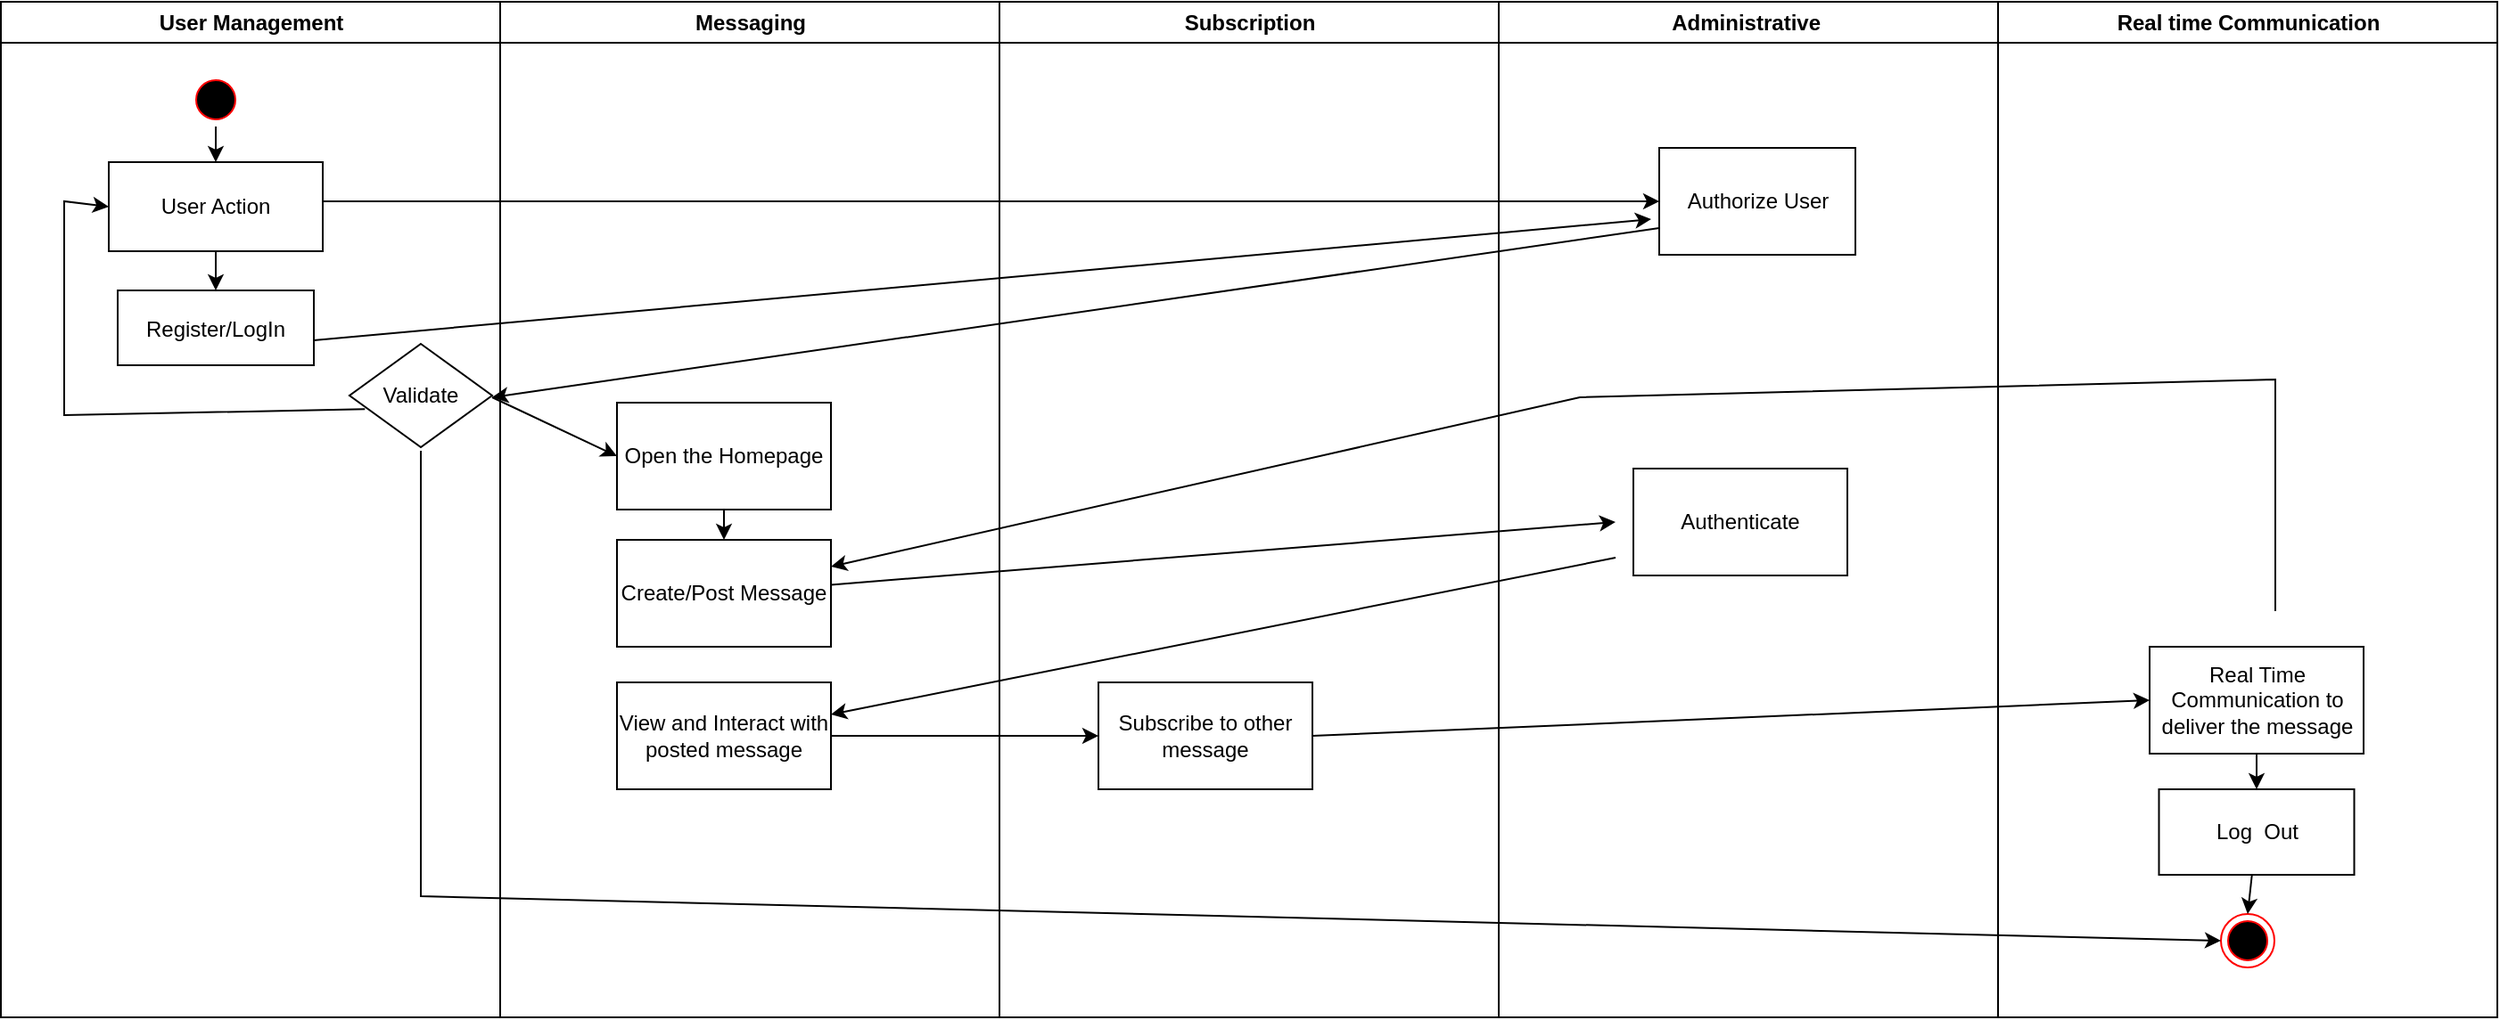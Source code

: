 <mxfile version="22.0.8" type="github">
  <diagram name="Page-1" id="e7e014a7-5840-1c2e-5031-d8a46d1fe8dd">
    <mxGraphModel dx="2218" dy="1005" grid="1" gridSize="10" guides="1" tooltips="1" connect="1" arrows="1" fold="1" page="1" pageScale="1" pageWidth="1169" pageHeight="826" background="none" math="0" shadow="0">
      <root>
        <mxCell id="0" />
        <mxCell id="1" parent="0" />
        <mxCell id="2" value="User Management" style="swimlane;whiteSpace=wrap;startSize=23;" parent="1" vertex="1">
          <mxGeometry x="164.5" y="128" width="280" height="570" as="geometry" />
        </mxCell>
        <mxCell id="5" value="" style="ellipse;shape=startState;fillColor=#000000;strokeColor=#ff0000;" parent="2" vertex="1">
          <mxGeometry x="105.5" y="40" width="30" height="30" as="geometry" />
        </mxCell>
        <mxCell id="6" value="" style="edgeStyle=elbowEdgeStyle;elbow=horizontal;verticalAlign=bottom;endArrow=open;endSize=8;strokeColor=#FF0000;endFill=1;rounded=0" parent="2" source="a03K_F9oIWUsOxtd3oDN-53" edge="1">
          <mxGeometry x="100" y="40" as="geometry">
            <mxPoint x="115.5" y="110" as="targetPoint" />
          </mxGeometry>
        </mxCell>
        <mxCell id="8" value="Register/LogIn" style="" parent="2" vertex="1">
          <mxGeometry x="65.5" y="162" width="110" height="42" as="geometry" />
        </mxCell>
        <mxCell id="a03K_F9oIWUsOxtd3oDN-77" style="edgeStyle=orthogonalEdgeStyle;rounded=0;orthogonalLoop=1;jettySize=auto;html=1;exitX=0.5;exitY=1;exitDx=0;exitDy=0;entryX=0.5;entryY=0;entryDx=0;entryDy=0;" edge="1" parent="2" source="a03K_F9oIWUsOxtd3oDN-53" target="8">
          <mxGeometry relative="1" as="geometry" />
        </mxCell>
        <mxCell id="a03K_F9oIWUsOxtd3oDN-53" value="User Action" style="rounded=0;whiteSpace=wrap;html=1;" vertex="1" parent="2">
          <mxGeometry x="60.5" y="90" width="120" height="50" as="geometry" />
        </mxCell>
        <mxCell id="a03K_F9oIWUsOxtd3oDN-64" value="Validate" style="rhombus;whiteSpace=wrap;html=1;" vertex="1" parent="2">
          <mxGeometry x="195.5" y="192" width="80" height="58" as="geometry" />
        </mxCell>
        <mxCell id="a03K_F9oIWUsOxtd3oDN-67" value="" style="endArrow=classic;html=1;rounded=0;" edge="1" parent="2">
          <mxGeometry width="50" height="50" relative="1" as="geometry">
            <mxPoint x="175.5" y="190" as="sourcePoint" />
            <mxPoint x="925.5" y="122" as="targetPoint" />
          </mxGeometry>
        </mxCell>
        <mxCell id="a03K_F9oIWUsOxtd3oDN-79" value="" style="endArrow=classic;html=1;rounded=0;exitX=0.5;exitY=1;exitDx=0;exitDy=0;" edge="1" parent="2" source="5" target="a03K_F9oIWUsOxtd3oDN-53">
          <mxGeometry width="50" height="50" relative="1" as="geometry">
            <mxPoint x="205.5" y="242" as="sourcePoint" />
            <mxPoint x="255.5" y="192" as="targetPoint" />
          </mxGeometry>
        </mxCell>
        <mxCell id="a03K_F9oIWUsOxtd3oDN-96" value="" style="endArrow=classic;html=1;rounded=0;exitX=0.108;exitY=0.632;exitDx=0;exitDy=0;exitPerimeter=0;" edge="1" parent="2" source="a03K_F9oIWUsOxtd3oDN-64">
          <mxGeometry width="50" height="50" relative="1" as="geometry">
            <mxPoint x="825.5" y="482" as="sourcePoint" />
            <mxPoint x="60.5" y="115" as="targetPoint" />
            <Array as="points">
              <mxPoint x="35.5" y="232" />
              <mxPoint x="35.5" y="112" />
            </Array>
          </mxGeometry>
        </mxCell>
        <mxCell id="3" value="Messaging" style="swimlane;whiteSpace=wrap" parent="1" vertex="1">
          <mxGeometry x="444.5" y="128" width="280" height="570" as="geometry" />
        </mxCell>
        <mxCell id="a03K_F9oIWUsOxtd3oDN-56" value="Create/Post Message" style="rounded=0;whiteSpace=wrap;html=1;" vertex="1" parent="3">
          <mxGeometry x="65.5" y="302" width="120" height="60" as="geometry" />
        </mxCell>
        <mxCell id="a03K_F9oIWUsOxtd3oDN-57" value="View and Interact with posted message" style="rounded=0;whiteSpace=wrap;html=1;" vertex="1" parent="3">
          <mxGeometry x="65.5" y="382" width="120" height="60" as="geometry" />
        </mxCell>
        <mxCell id="a03K_F9oIWUsOxtd3oDN-66" value="Open the Homepage" style="rounded=0;whiteSpace=wrap;html=1;" vertex="1" parent="3">
          <mxGeometry x="65.5" y="225" width="120" height="60" as="geometry" />
        </mxCell>
        <mxCell id="a03K_F9oIWUsOxtd3oDN-84" value="" style="endArrow=classic;html=1;rounded=0;exitX=0.5;exitY=1;exitDx=0;exitDy=0;" edge="1" parent="3" source="a03K_F9oIWUsOxtd3oDN-66" target="a03K_F9oIWUsOxtd3oDN-56">
          <mxGeometry width="50" height="50" relative="1" as="geometry">
            <mxPoint x="545.5" y="482" as="sourcePoint" />
            <mxPoint x="595.5" y="432" as="targetPoint" />
          </mxGeometry>
        </mxCell>
        <mxCell id="4" value="Subscription" style="swimlane;whiteSpace=wrap" parent="1" vertex="1">
          <mxGeometry x="724.5" y="128" width="280" height="570" as="geometry" />
        </mxCell>
        <mxCell id="a03K_F9oIWUsOxtd3oDN-58" value="Subscribe to other message" style="rounded=0;whiteSpace=wrap;html=1;" vertex="1" parent="4">
          <mxGeometry x="55.5" y="382" width="120" height="60" as="geometry" />
        </mxCell>
        <mxCell id="a03K_F9oIWUsOxtd3oDN-41" value="Administrative " style="swimlane;whiteSpace=wrap" vertex="1" parent="1">
          <mxGeometry x="1004.5" y="128" width="280" height="570" as="geometry" />
        </mxCell>
        <mxCell id="a03K_F9oIWUsOxtd3oDN-55" value="Authorize User" style="rounded=0;whiteSpace=wrap;html=1;" vertex="1" parent="a03K_F9oIWUsOxtd3oDN-41">
          <mxGeometry x="90" y="82" width="110" height="60" as="geometry" />
        </mxCell>
        <mxCell id="a03K_F9oIWUsOxtd3oDN-59" value="Authenticate" style="rounded=0;whiteSpace=wrap;html=1;" vertex="1" parent="a03K_F9oIWUsOxtd3oDN-41">
          <mxGeometry x="75.5" y="262" width="120" height="60" as="geometry" />
        </mxCell>
        <mxCell id="a03K_F9oIWUsOxtd3oDN-47" value="Real time Communication" style="swimlane;whiteSpace=wrap" vertex="1" parent="1">
          <mxGeometry x="1284.5" y="128" width="280" height="570" as="geometry" />
        </mxCell>
        <mxCell id="a03K_F9oIWUsOxtd3oDN-51" value="" style="ellipse;shape=endState;fillColor=#000000;strokeColor=#ff0000" vertex="1" parent="a03K_F9oIWUsOxtd3oDN-47">
          <mxGeometry x="125" y="512" width="30" height="30" as="geometry" />
        </mxCell>
        <mxCell id="a03K_F9oIWUsOxtd3oDN-60" value="Real Time Communication to deliver the message" style="rounded=0;whiteSpace=wrap;html=1;" vertex="1" parent="a03K_F9oIWUsOxtd3oDN-47">
          <mxGeometry x="85" y="362" width="120" height="60" as="geometry" />
        </mxCell>
        <mxCell id="a03K_F9oIWUsOxtd3oDN-71" value="Log&amp;nbsp; Out" style="rounded=0;whiteSpace=wrap;html=1;" vertex="1" parent="a03K_F9oIWUsOxtd3oDN-47">
          <mxGeometry x="90.25" y="442" width="109.5" height="48" as="geometry" />
        </mxCell>
        <mxCell id="a03K_F9oIWUsOxtd3oDN-90" value="" style="endArrow=classic;html=1;rounded=0;exitX=0.5;exitY=1;exitDx=0;exitDy=0;" edge="1" parent="a03K_F9oIWUsOxtd3oDN-47" source="a03K_F9oIWUsOxtd3oDN-60" target="a03K_F9oIWUsOxtd3oDN-71">
          <mxGeometry width="50" height="50" relative="1" as="geometry">
            <mxPoint x="-294.5" y="482" as="sourcePoint" />
            <mxPoint x="-244.5" y="432" as="targetPoint" />
          </mxGeometry>
        </mxCell>
        <mxCell id="a03K_F9oIWUsOxtd3oDN-91" value="" style="endArrow=classic;html=1;rounded=0;entryX=0.5;entryY=0;entryDx=0;entryDy=0;" edge="1" parent="a03K_F9oIWUsOxtd3oDN-47" source="a03K_F9oIWUsOxtd3oDN-71" target="a03K_F9oIWUsOxtd3oDN-51">
          <mxGeometry width="50" height="50" relative="1" as="geometry">
            <mxPoint x="-294.5" y="482" as="sourcePoint" />
            <mxPoint x="-244.5" y="432" as="targetPoint" />
          </mxGeometry>
        </mxCell>
        <mxCell id="a03K_F9oIWUsOxtd3oDN-62" style="edgeStyle=orthogonalEdgeStyle;rounded=0;orthogonalLoop=1;jettySize=auto;html=1;entryX=0;entryY=0.5;entryDx=0;entryDy=0;" edge="1" parent="1" source="a03K_F9oIWUsOxtd3oDN-53" target="a03K_F9oIWUsOxtd3oDN-55">
          <mxGeometry relative="1" as="geometry">
            <Array as="points">
              <mxPoint x="550" y="240" />
              <mxPoint x="550" y="240" />
            </Array>
          </mxGeometry>
        </mxCell>
        <mxCell id="a03K_F9oIWUsOxtd3oDN-68" value="" style="endArrow=classic;html=1;rounded=0;exitX=0;exitY=0.75;exitDx=0;exitDy=0;" edge="1" parent="1" source="a03K_F9oIWUsOxtd3oDN-55">
          <mxGeometry width="50" height="50" relative="1" as="geometry">
            <mxPoint x="680" y="370" as="sourcePoint" />
            <mxPoint x="440" y="350" as="targetPoint" />
          </mxGeometry>
        </mxCell>
        <mxCell id="a03K_F9oIWUsOxtd3oDN-83" value="" style="endArrow=classic;html=1;rounded=0;entryX=0;entryY=0.5;entryDx=0;entryDy=0;" edge="1" parent="1" target="a03K_F9oIWUsOxtd3oDN-66">
          <mxGeometry width="50" height="50" relative="1" as="geometry">
            <mxPoint x="440" y="350" as="sourcePoint" />
            <mxPoint x="1040" y="560" as="targetPoint" />
          </mxGeometry>
        </mxCell>
        <mxCell id="a03K_F9oIWUsOxtd3oDN-85" value="" style="endArrow=classic;html=1;rounded=0;" edge="1" parent="1" source="a03K_F9oIWUsOxtd3oDN-56">
          <mxGeometry width="50" height="50" relative="1" as="geometry">
            <mxPoint x="990" y="610" as="sourcePoint" />
            <mxPoint x="1070" y="420" as="targetPoint" />
          </mxGeometry>
        </mxCell>
        <mxCell id="a03K_F9oIWUsOxtd3oDN-86" value="" style="endArrow=classic;html=1;rounded=0;" edge="1" parent="1" target="a03K_F9oIWUsOxtd3oDN-57">
          <mxGeometry width="50" height="50" relative="1" as="geometry">
            <mxPoint x="1070" y="440" as="sourcePoint" />
            <mxPoint x="1040" y="560" as="targetPoint" />
          </mxGeometry>
        </mxCell>
        <mxCell id="a03K_F9oIWUsOxtd3oDN-87" value="" style="endArrow=classic;html=1;rounded=0;exitX=1;exitY=0.5;exitDx=0;exitDy=0;" edge="1" parent="1" source="a03K_F9oIWUsOxtd3oDN-57">
          <mxGeometry width="50" height="50" relative="1" as="geometry">
            <mxPoint x="990" y="610" as="sourcePoint" />
            <mxPoint x="780" y="540" as="targetPoint" />
          </mxGeometry>
        </mxCell>
        <mxCell id="a03K_F9oIWUsOxtd3oDN-88" value="" style="endArrow=classic;html=1;rounded=0;exitX=1;exitY=0.5;exitDx=0;exitDy=0;entryX=0;entryY=0.5;entryDx=0;entryDy=0;" edge="1" parent="1" source="a03K_F9oIWUsOxtd3oDN-58" target="a03K_F9oIWUsOxtd3oDN-60">
          <mxGeometry width="50" height="50" relative="1" as="geometry">
            <mxPoint x="990" y="610" as="sourcePoint" />
            <mxPoint x="1040" y="560" as="targetPoint" />
          </mxGeometry>
        </mxCell>
        <mxCell id="a03K_F9oIWUsOxtd3oDN-89" value="" style="endArrow=classic;html=1;rounded=0;entryX=1;entryY=0.25;entryDx=0;entryDy=0;" edge="1" parent="1" target="a03K_F9oIWUsOxtd3oDN-56">
          <mxGeometry width="50" height="50" relative="1" as="geometry">
            <mxPoint x="1440" y="470" as="sourcePoint" />
            <mxPoint x="1040" y="560" as="targetPoint" />
            <Array as="points">
              <mxPoint x="1440" y="340" />
              <mxPoint x="1050" y="350" />
            </Array>
          </mxGeometry>
        </mxCell>
        <mxCell id="a03K_F9oIWUsOxtd3oDN-95" value="" style="endArrow=classic;html=1;rounded=0;entryX=0;entryY=0.5;entryDx=0;entryDy=0;" edge="1" parent="1" target="a03K_F9oIWUsOxtd3oDN-51">
          <mxGeometry width="50" height="50" relative="1" as="geometry">
            <mxPoint x="400" y="380" as="sourcePoint" />
            <mxPoint x="1040" y="560" as="targetPoint" />
            <Array as="points">
              <mxPoint x="400" y="630" />
            </Array>
          </mxGeometry>
        </mxCell>
      </root>
    </mxGraphModel>
  </diagram>
</mxfile>
